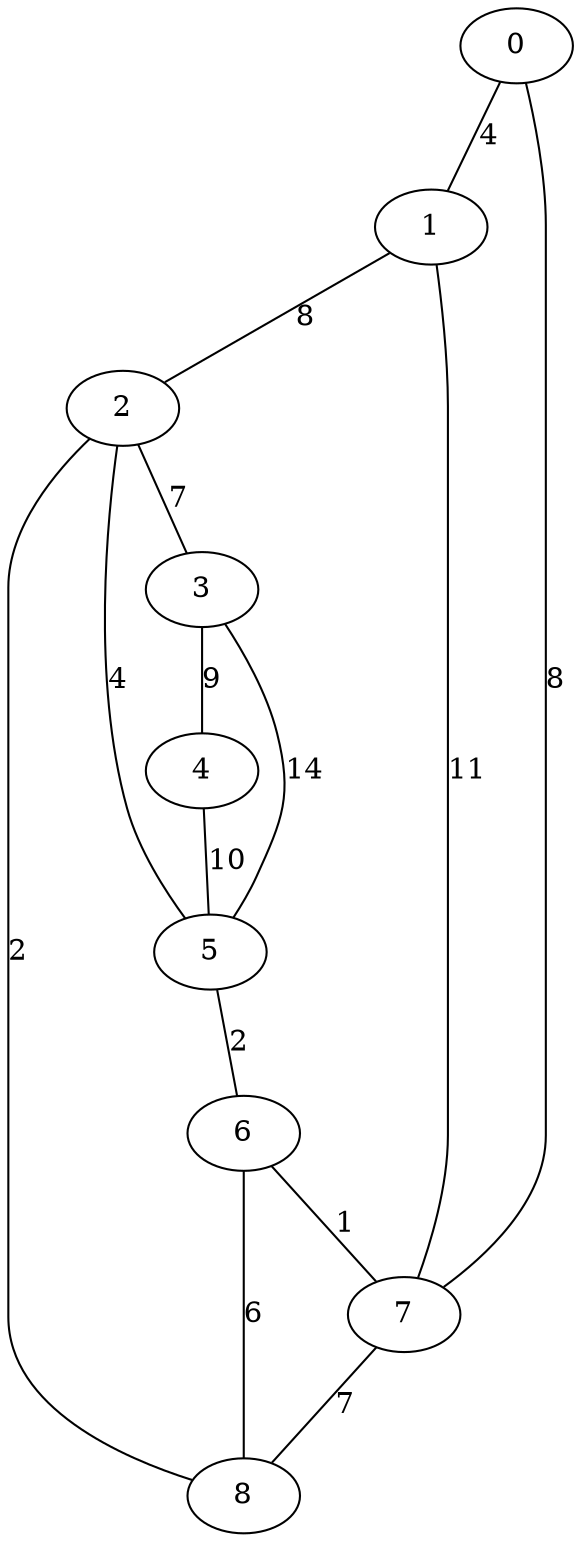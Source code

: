 graph G {
    0 -- 1 [label=4];
    0 -- 7 [label=8];
    1 -- 2 [label=8];
    1 -- 7 [label=11];
    2 -- 3 [label=7];
    2 -- 8 [label=2];
    2 -- 5 [label=4];
    3 -- 4 [label=9];
    3 -- 5 [label=14];
    4 -- 5 [label=10];
    5 -- 6 [label=2];
    6 -- 7 [label=1];
    6 -- 8 [label=6];
    7 -- 8 [label=7];
}
